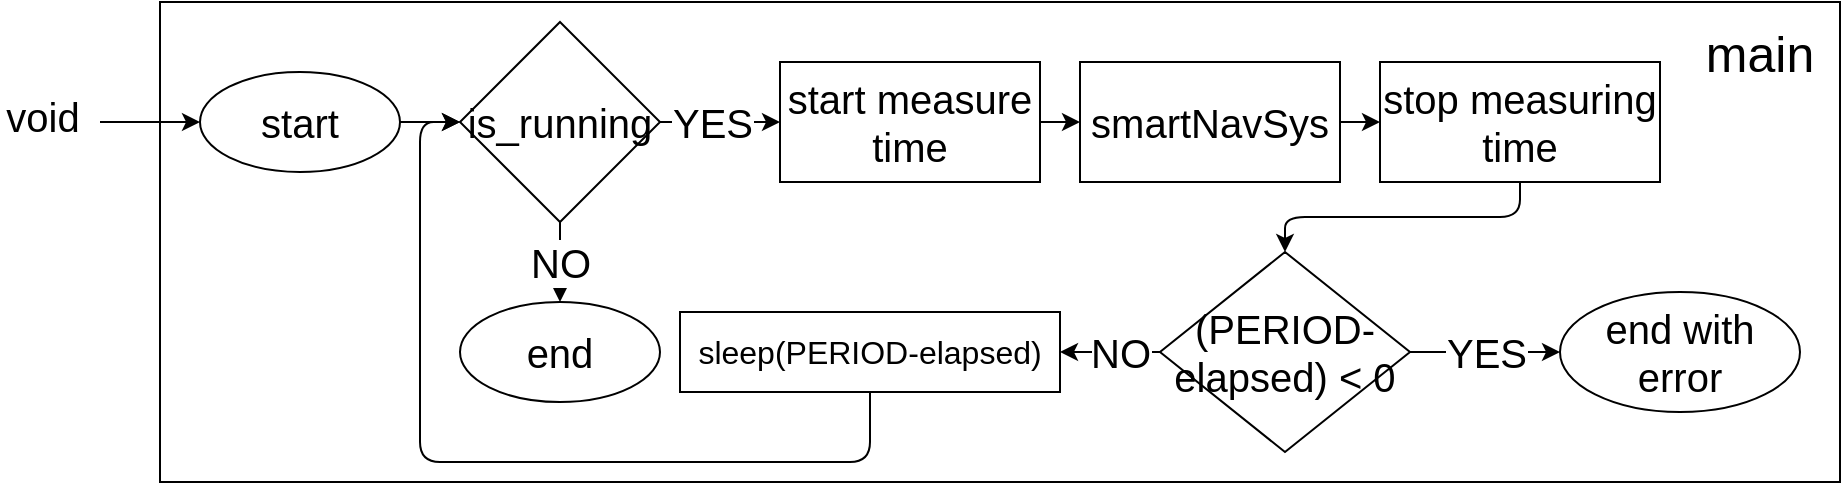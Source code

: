 <mxfile>
    <diagram id="TccUPs7e8RqcpYU4LVqM" name="Page-1">
        <mxGraphModel dx="180" dy="201" grid="1" gridSize="10" guides="1" tooltips="1" connect="1" arrows="1" fold="1" page="1" pageScale="1" pageWidth="1169" pageHeight="827" math="0" shadow="0">
            <root>
                <mxCell id="0"/>
                <mxCell id="1" parent="0"/>
                <mxCell id="21" value="" style="rounded=0;whiteSpace=wrap;html=1;fillColor=none;" parent="1" vertex="1">
                    <mxGeometry x="220" y="70" width="840" height="240" as="geometry"/>
                </mxCell>
                <mxCell id="2" style="edgeStyle=none;html=1;exitX=1;exitY=0.5;exitDx=0;exitDy=0;" parent="1" source="17" target="5" edge="1">
                    <mxGeometry relative="1" as="geometry">
                        <mxPoint x="310" y="230" as="sourcePoint"/>
                    </mxGeometry>
                </mxCell>
                <mxCell id="3" value="NO" style="edgeStyle=none;html=1;fontSize=20;" parent="1" source="5" target="20" edge="1">
                    <mxGeometry relative="1" as="geometry">
                        <mxPoint x="410" y="325" as="targetPoint"/>
                    </mxGeometry>
                </mxCell>
                <mxCell id="4" value="YES" style="edgeStyle=none;html=1;entryX=0;entryY=0.5;entryDx=0;entryDy=0;fontSize=20;" parent="1" source="5" target="7" edge="1">
                    <mxGeometry x="-0.143" relative="1" as="geometry">
                        <mxPoint as="offset"/>
                    </mxGeometry>
                </mxCell>
                <mxCell id="5" value="&lt;font style=&quot;font-size: 20px&quot;&gt;is_running&lt;/font&gt;" style="rhombus;whiteSpace=wrap;html=1;" parent="1" vertex="1">
                    <mxGeometry x="370" y="80" width="100" height="100" as="geometry"/>
                </mxCell>
                <mxCell id="6" style="edgeStyle=none;html=1;" parent="1" source="7" target="9" edge="1">
                    <mxGeometry relative="1" as="geometry"/>
                </mxCell>
                <mxCell id="7" value="&lt;span&gt;&lt;font style=&quot;font-size: 20px&quot;&gt;start measure time&lt;/font&gt;&lt;/span&gt;" style="rounded=0;whiteSpace=wrap;html=1;fontSize=14;" parent="1" vertex="1">
                    <mxGeometry x="530" y="100" width="130" height="60" as="geometry"/>
                </mxCell>
                <mxCell id="8" style="edgeStyle=none;html=1;entryX=0;entryY=0.5;entryDx=0;entryDy=0;" parent="1" source="9" target="11" edge="1">
                    <mxGeometry relative="1" as="geometry"/>
                </mxCell>
                <mxCell id="9" value="&lt;span&gt;&lt;font style=&quot;font-size: 20px&quot;&gt;smartNavSys&lt;/font&gt;&lt;/span&gt;" style="rounded=0;whiteSpace=wrap;html=1;fontSize=14;" parent="1" vertex="1">
                    <mxGeometry x="680" y="100" width="130" height="60" as="geometry"/>
                </mxCell>
                <mxCell id="30" style="edgeStyle=orthogonalEdgeStyle;html=1;entryX=0.5;entryY=0;entryDx=0;entryDy=0;" parent="1" source="11" target="16" edge="1">
                    <mxGeometry relative="1" as="geometry"/>
                </mxCell>
                <mxCell id="11" value="&lt;span&gt;&lt;font style=&quot;font-size: 20px&quot;&gt;stop measuring time&lt;/font&gt;&lt;/span&gt;" style="rounded=0;whiteSpace=wrap;html=1;fontSize=14;" parent="1" vertex="1">
                    <mxGeometry x="830" y="100" width="140" height="60" as="geometry"/>
                </mxCell>
                <mxCell id="32" style="edgeStyle=orthogonalEdgeStyle;html=1;entryX=0;entryY=0.5;entryDx=0;entryDy=0;exitX=0.5;exitY=1;exitDx=0;exitDy=0;" parent="1" source="13" target="5" edge="1">
                    <mxGeometry relative="1" as="geometry">
                        <Array as="points">
                            <mxPoint x="575" y="300"/>
                            <mxPoint x="350" y="300"/>
                            <mxPoint x="350" y="130"/>
                        </Array>
                    </mxGeometry>
                </mxCell>
                <mxCell id="13" value="sleep(PERIOD-elapsed)" style="rounded=0;whiteSpace=wrap;fontSize=16;" parent="1" vertex="1">
                    <mxGeometry x="480" y="225" width="190" height="40" as="geometry"/>
                </mxCell>
                <mxCell id="14" value="NO" style="edgeStyle=orthogonalEdgeStyle;html=1;fontSize=20;exitX=0;exitY=0.5;exitDx=0;exitDy=0;entryX=1;entryY=0.5;entryDx=0;entryDy=0;" parent="1" source="16" target="13" edge="1">
                    <mxGeometry x="0.143" relative="1" as="geometry">
                        <mxPoint x="450" y="400" as="targetPoint"/>
                        <Array as="points">
                            <mxPoint x="730" y="245"/>
                        </Array>
                        <mxPoint as="offset"/>
                    </mxGeometry>
                </mxCell>
                <mxCell id="28" value="YES" style="edgeStyle=orthogonalEdgeStyle;html=1;fontSize=20;" parent="1" source="16" target="19" edge="1">
                    <mxGeometry relative="1" as="geometry">
                        <mxPoint as="offset"/>
                    </mxGeometry>
                </mxCell>
                <mxCell id="16" value="&lt;font style=&quot;font-size: 20px&quot;&gt;(PERIOD-elapsed) &amp;lt; 0&lt;/font&gt;" style="rhombus;whiteSpace=wrap;html=1;" parent="1" vertex="1">
                    <mxGeometry x="720" y="195" width="125" height="100" as="geometry"/>
                </mxCell>
                <mxCell id="23" style="edgeStyle=none;html=1;startArrow=classic;startFill=1;endArrow=none;endFill=0;" parent="1" source="17" edge="1">
                    <mxGeometry relative="1" as="geometry">
                        <mxPoint x="190" y="130" as="targetPoint"/>
                    </mxGeometry>
                </mxCell>
                <mxCell id="17" value="&lt;font style=&quot;font-size: 20px&quot;&gt;start&lt;/font&gt;" style="ellipse;whiteSpace=wrap;html=1;" parent="1" vertex="1">
                    <mxGeometry x="240" y="105" width="100" height="50" as="geometry"/>
                </mxCell>
                <mxCell id="19" value="&lt;font style=&quot;font-size: 20px&quot;&gt;end with error&lt;/font&gt;" style="ellipse;whiteSpace=wrap;html=1;" parent="1" vertex="1">
                    <mxGeometry x="920" y="215" width="120" height="60" as="geometry"/>
                </mxCell>
                <mxCell id="20" value="&lt;font style=&quot;font-size: 20px&quot;&gt;end&lt;/font&gt;" style="ellipse;whiteSpace=wrap;html=1;" parent="1" vertex="1">
                    <mxGeometry x="370" y="220" width="100" height="50" as="geometry"/>
                </mxCell>
                <mxCell id="24" value="&lt;font style=&quot;font-size: 25px&quot;&gt;main&lt;/font&gt;" style="text;html=1;strokeColor=none;fillColor=none;align=center;verticalAlign=middle;whiteSpace=wrap;rounded=0;fontSize=20;" parent="1" vertex="1">
                    <mxGeometry x="990" y="80" width="60" height="30" as="geometry"/>
                </mxCell>
                <mxCell id="33" value="&lt;font style=&quot;font-size: 20px&quot;&gt;void&lt;/font&gt;" style="edgeLabel;html=1;align=center;verticalAlign=middle;resizable=0;points=[];labelBackgroundColor=none;" vertex="1" connectable="0" parent="1">
                    <mxGeometry x="140.002" y="130.005" as="geometry">
                        <mxPoint x="21" y="-3" as="offset"/>
                    </mxGeometry>
                </mxCell>
            </root>
        </mxGraphModel>
    </diagram>
</mxfile>